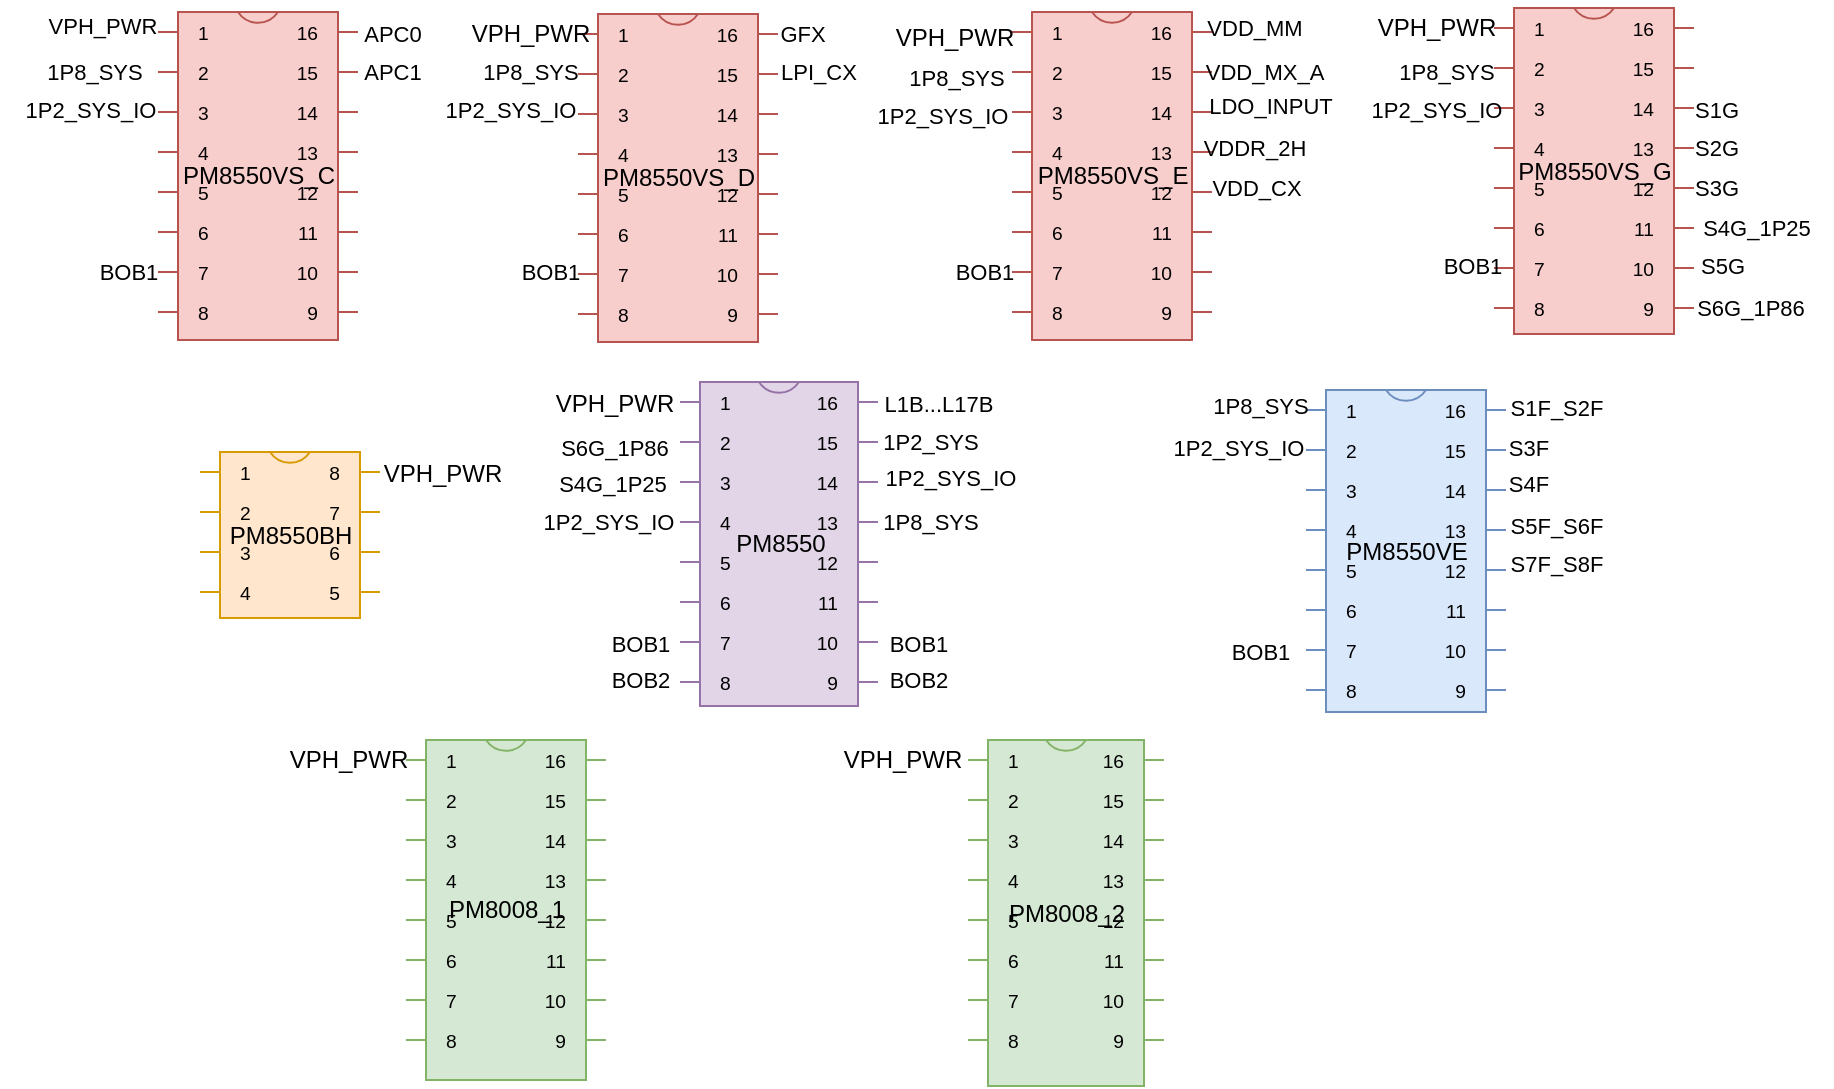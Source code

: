 <mxfile version="20.2.7" type="github">
  <diagram id="lNH8VF2VYUELGfLcSpF1" name="第 1 页">
    <mxGraphModel dx="1678" dy="364" grid="0" gridSize="10" guides="1" tooltips="1" connect="1" arrows="1" fold="1" page="1" pageScale="1" pageWidth="827" pageHeight="1169" math="0" shadow="0">
      <root>
        <mxCell id="0" />
        <mxCell id="1" parent="0" />
        <mxCell id="IuWSipLadqDdP7I2UX3N-17" value="PM8550" style="shadow=0;dashed=0;align=center;html=1;strokeWidth=1;shape=mxgraph.electrical.logic_gates.dual_inline_ic;labelNames=a,b,c,d,e,f,g,h,i,j,k,l,m,n,o,p,q,r,s,t;fillColor=#e1d5e7;strokeColor=#9673a6;" parent="1" vertex="1">
          <mxGeometry x="308" y="259" width="99" height="162" as="geometry" />
        </mxCell>
        <mxCell id="IuWSipLadqDdP7I2UX3N-18" value="PM8550VS_C" style="shadow=0;dashed=0;align=center;html=1;strokeWidth=1;shape=mxgraph.electrical.logic_gates.dual_inline_ic;labelNames=a,b,c,d,e,f,g,h,i,j,k,l,m,n,o,p,q,r,s,t;fillColor=#f8cecc;strokeColor=#b85450;" parent="1" vertex="1">
          <mxGeometry x="47" y="74" width="100" height="164" as="geometry" />
        </mxCell>
        <mxCell id="IuWSipLadqDdP7I2UX3N-19" value="PM8550VS_D" style="shadow=0;dashed=0;align=center;html=1;strokeWidth=1;shape=mxgraph.electrical.logic_gates.dual_inline_ic;labelNames=a,b,c,d,e,f,g,h,i,j,k,l,m,n,o,p,q,r,s,t;fillColor=#f8cecc;strokeColor=#b85450;" parent="1" vertex="1">
          <mxGeometry x="257" y="75" width="100" height="164" as="geometry" />
        </mxCell>
        <mxCell id="IuWSipLadqDdP7I2UX3N-20" value="PM8550VS_E" style="shadow=0;dashed=0;align=center;html=1;strokeWidth=1;shape=mxgraph.electrical.logic_gates.dual_inline_ic;labelNames=a,b,c,d,e,f,g,h,i,j,k,l,m,n,o,p,q,r,s,t;fillColor=#f8cecc;strokeColor=#b85450;" parent="1" vertex="1">
          <mxGeometry x="474" y="74" width="100" height="164" as="geometry" />
        </mxCell>
        <mxCell id="IuWSipLadqDdP7I2UX3N-21" value="PM8550VS_G" style="shadow=0;dashed=0;align=center;html=1;strokeWidth=1;shape=mxgraph.electrical.logic_gates.dual_inline_ic;labelNames=a,b,c,d,e,f,g,h,i,j,k,l,m,n,o,p,q,r,s,t;fillColor=#f8cecc;strokeColor=#b85450;" parent="1" vertex="1">
          <mxGeometry x="715" y="72" width="100" height="163" as="geometry" />
        </mxCell>
        <mxCell id="IuWSipLadqDdP7I2UX3N-22" value="PM8550VE" style="shadow=0;dashed=0;align=center;html=1;strokeWidth=1;shape=mxgraph.electrical.logic_gates.dual_inline_ic;labelNames=a,b,c,d,e,f,g,h,i,j,k,l,m,n,o,p,q,r,s,t;fillColor=#dae8fc;strokeColor=#6c8ebf;" parent="1" vertex="1">
          <mxGeometry x="621" y="263" width="100" height="161" as="geometry" />
        </mxCell>
        <mxCell id="IuWSipLadqDdP7I2UX3N-24" value="PM8008_1" style="shadow=0;dashed=0;align=center;html=1;strokeWidth=1;shape=mxgraph.electrical.logic_gates.dual_inline_ic;labelNames=a,b,c,d,e,f,g,h,i,j,k,l,m,n,o,p,q,r,s,t;fillColor=#d5e8d4;strokeColor=#82b366;" parent="1" vertex="1">
          <mxGeometry x="171" y="438" width="100" height="170" as="geometry" />
        </mxCell>
        <mxCell id="IuWSipLadqDdP7I2UX3N-25" value="&lt;div&gt;PM8008_2&lt;/div&gt;" style="shadow=0;dashed=0;align=center;html=1;strokeWidth=1;shape=mxgraph.electrical.logic_gates.dual_inline_ic;labelNames=a,b,c,d,e,f,g,h,i,j,k,l,m,n,o,p,q,r,s,t;points=[[0,0.05,0,0,0],[0,0.15,0,0,0],[0,0.25,0,0,0],[0,0.35,0,0,0],[0,0.45,0,0,0],[0,0.55,0,0,0],[0,0.65,0,0,0],[0,0.75,0,0,0],[0,0.85,0,0,0],[0,0.95,0,0,0],[1,0.05,0,0,0],[1,0.15,0,0,0],[1,0.25,0,0,0],[1,0.35,0,0,0],[1,0.45,0,0,0],[1,0.55,0,0,0],[1,0.65,0,0,0],[1,0.75,0,0,0],[1,0.85,0,0,0],[1,0.95,0,0,0]];fillColor=#d5e8d4;strokeColor=#82b366;" parent="1" vertex="1">
          <mxGeometry x="452" y="438" width="98" height="173" as="geometry" />
        </mxCell>
        <mxCell id="IuWSipLadqDdP7I2UX3N-26" value="PM8550BH" style="shadow=0;dashed=0;align=center;html=1;strokeWidth=1;shape=mxgraph.electrical.logic_gates.dual_inline_ic;labelNames=a,b,c,d,e,f,g,h,i,j,k,l,m,n,o,p,q,r,s,t;fillColor=#ffe6cc;strokeColor=#d79b00;" parent="1" vertex="1">
          <mxGeometry x="68" y="294" width="90" height="83" as="geometry" />
        </mxCell>
        <mxCell id="Wssg3fx-5MGtDCwM9fgm-13" value="&lt;font style=&quot;font-size: 11px;&quot;&gt;VPH_PWR&lt;/font&gt;" style="text;html=1;align=center;verticalAlign=middle;resizable=0;points=[];autosize=1;strokeColor=none;fillColor=none;" vertex="1" parent="1">
          <mxGeometry x="-20" y="68" width="77" height="26" as="geometry" />
        </mxCell>
        <mxCell id="Wssg3fx-5MGtDCwM9fgm-14" value="VPH_PWR" style="text;html=1;align=center;verticalAlign=middle;resizable=0;points=[];autosize=1;strokeColor=none;fillColor=none;" vertex="1" parent="1">
          <mxGeometry x="150" y="292" width="77" height="26" as="geometry" />
        </mxCell>
        <mxCell id="Wssg3fx-5MGtDCwM9fgm-15" value="VPH_PWR" style="text;html=1;align=center;verticalAlign=middle;resizable=0;points=[];autosize=1;strokeColor=none;fillColor=none;" vertex="1" parent="1">
          <mxGeometry x="236" y="257" width="77" height="26" as="geometry" />
        </mxCell>
        <mxCell id="Wssg3fx-5MGtDCwM9fgm-16" value="VPH_PWR" style="text;html=1;align=center;verticalAlign=middle;resizable=0;points=[];autosize=1;strokeColor=none;fillColor=none;" vertex="1" parent="1">
          <mxGeometry x="194" y="72" width="77" height="26" as="geometry" />
        </mxCell>
        <mxCell id="Wssg3fx-5MGtDCwM9fgm-17" value="VPH_PWR" style="text;html=1;align=center;verticalAlign=middle;resizable=0;points=[];autosize=1;strokeColor=none;fillColor=none;" vertex="1" parent="1">
          <mxGeometry x="406" y="74" width="77" height="26" as="geometry" />
        </mxCell>
        <mxCell id="Wssg3fx-5MGtDCwM9fgm-18" value="VPH_PWR" style="text;html=1;align=center;verticalAlign=middle;resizable=0;points=[];autosize=1;strokeColor=none;fillColor=none;" vertex="1" parent="1">
          <mxGeometry x="647.5" y="69" width="77" height="26" as="geometry" />
        </mxCell>
        <mxCell id="Wssg3fx-5MGtDCwM9fgm-19" value="VPH_PWR" style="text;html=1;align=center;verticalAlign=middle;resizable=0;points=[];autosize=1;strokeColor=none;fillColor=none;" vertex="1" parent="1">
          <mxGeometry x="103" y="435" width="77" height="26" as="geometry" />
        </mxCell>
        <mxCell id="Wssg3fx-5MGtDCwM9fgm-20" value="VPH_PWR" style="text;html=1;align=center;verticalAlign=middle;resizable=0;points=[];autosize=1;strokeColor=none;fillColor=none;" vertex="1" parent="1">
          <mxGeometry x="380" y="435" width="77" height="26" as="geometry" />
        </mxCell>
        <mxCell id="Wssg3fx-5MGtDCwM9fgm-21" value="S6G_1P86" style="text;html=1;align=center;verticalAlign=middle;resizable=0;points=[];autosize=1;strokeColor=none;fillColor=none;fontSize=11;" vertex="1" parent="1">
          <mxGeometry x="805" y="209" width="76" height="26" as="geometry" />
        </mxCell>
        <mxCell id="Wssg3fx-5MGtDCwM9fgm-22" value="S6G_1P86" style="text;html=1;align=center;verticalAlign=middle;resizable=0;points=[];autosize=1;strokeColor=none;fillColor=none;fontSize=11;" vertex="1" parent="1">
          <mxGeometry x="236.5" y="279" width="76" height="26" as="geometry" />
        </mxCell>
        <mxCell id="Wssg3fx-5MGtDCwM9fgm-23" value="BOB1" style="text;html=1;align=center;verticalAlign=middle;resizable=0;points=[];autosize=1;strokeColor=none;fillColor=none;fontSize=11;" vertex="1" parent="1">
          <mxGeometry x="402" y="377" width="50" height="26" as="geometry" />
        </mxCell>
        <mxCell id="Wssg3fx-5MGtDCwM9fgm-24" value="BOB2" style="text;html=1;align=center;verticalAlign=middle;resizable=0;points=[];autosize=1;strokeColor=none;fillColor=none;fontSize=11;" vertex="1" parent="1">
          <mxGeometry x="402" y="395" width="50" height="26" as="geometry" />
        </mxCell>
        <mxCell id="Wssg3fx-5MGtDCwM9fgm-25" value="BOB1" style="text;html=1;align=center;verticalAlign=middle;resizable=0;points=[];autosize=1;strokeColor=none;fillColor=none;fontSize=11;" vertex="1" parent="1">
          <mxGeometry x="263" y="377" width="50" height="26" as="geometry" />
        </mxCell>
        <mxCell id="Wssg3fx-5MGtDCwM9fgm-26" value="BOB2" style="text;html=1;align=center;verticalAlign=middle;resizable=0;points=[];autosize=1;strokeColor=none;fillColor=none;fontSize=11;" vertex="1" parent="1">
          <mxGeometry x="263" y="395" width="50" height="26" as="geometry" />
        </mxCell>
        <mxCell id="Wssg3fx-5MGtDCwM9fgm-27" value="S4G_1P25" style="text;html=1;align=center;verticalAlign=middle;resizable=0;points=[];autosize=1;strokeColor=none;fillColor=none;fontSize=11;" vertex="1" parent="1">
          <mxGeometry x="236" y="297" width="76" height="26" as="geometry" />
        </mxCell>
        <mxCell id="Wssg3fx-5MGtDCwM9fgm-28" value="S4G_1P25" style="text;html=1;align=center;verticalAlign=middle;resizable=0;points=[];autosize=1;strokeColor=none;fillColor=none;fontSize=11;" vertex="1" parent="1">
          <mxGeometry x="808" y="169" width="76" height="26" as="geometry" />
        </mxCell>
        <mxCell id="Wssg3fx-5MGtDCwM9fgm-29" value="L1B...L17B" style="text;html=1;align=center;verticalAlign=middle;resizable=0;points=[];autosize=1;strokeColor=none;fillColor=none;fontSize=11;" vertex="1" parent="1">
          <mxGeometry x="398" y="257" width="77" height="26" as="geometry" />
        </mxCell>
        <mxCell id="Wssg3fx-5MGtDCwM9fgm-30" value="1P2_SYS" style="text;html=1;align=center;verticalAlign=middle;resizable=0;points=[];autosize=1;strokeColor=none;fillColor=none;fontSize=11;" vertex="1" parent="1">
          <mxGeometry x="398" y="276" width="70" height="26" as="geometry" />
        </mxCell>
        <mxCell id="Wssg3fx-5MGtDCwM9fgm-31" value="1P2_SYS_IO" style="text;html=1;align=center;verticalAlign=middle;resizable=0;points=[];autosize=1;strokeColor=none;fillColor=none;fontSize=11;" vertex="1" parent="1">
          <mxGeometry x="398" y="294" width="89" height="26" as="geometry" />
        </mxCell>
        <mxCell id="Wssg3fx-5MGtDCwM9fgm-32" value="1P8_SYS" style="text;html=1;align=center;verticalAlign=middle;resizable=0;points=[];autosize=1;strokeColor=none;fillColor=none;fontSize=11;" vertex="1" parent="1">
          <mxGeometry x="398" y="316" width="70" height="26" as="geometry" />
        </mxCell>
        <mxCell id="Wssg3fx-5MGtDCwM9fgm-33" value="1P2_SYS_IO" style="text;html=1;align=center;verticalAlign=middle;resizable=0;points=[];autosize=1;strokeColor=none;fillColor=none;fontSize=11;" vertex="1" parent="1">
          <mxGeometry x="227" y="316" width="89" height="26" as="geometry" />
        </mxCell>
        <mxCell id="Wssg3fx-5MGtDCwM9fgm-34" value="1P8_SYS" style="text;html=1;align=center;verticalAlign=middle;resizable=0;points=[];autosize=1;strokeColor=none;fillColor=none;fontSize=11;" vertex="1" parent="1">
          <mxGeometry x="-20" y="91" width="70" height="26" as="geometry" />
        </mxCell>
        <mxCell id="Wssg3fx-5MGtDCwM9fgm-35" value="1P2_SYS_IO" style="text;html=1;align=center;verticalAlign=middle;resizable=0;points=[];autosize=1;strokeColor=none;fillColor=none;fontSize=11;" vertex="1" parent="1">
          <mxGeometry x="-32" y="110" width="89" height="26" as="geometry" />
        </mxCell>
        <mxCell id="Wssg3fx-5MGtDCwM9fgm-36" value="BOB1" style="text;html=1;align=center;verticalAlign=middle;resizable=0;points=[];autosize=1;strokeColor=none;fillColor=none;fontSize=11;" vertex="1" parent="1">
          <mxGeometry x="7" y="191" width="50" height="26" as="geometry" />
        </mxCell>
        <mxCell id="Wssg3fx-5MGtDCwM9fgm-37" value="APC0" style="text;html=1;align=center;verticalAlign=middle;resizable=0;points=[];autosize=1;strokeColor=none;fillColor=none;fontSize=11;" vertex="1" parent="1">
          <mxGeometry x="139" y="72" width="49" height="26" as="geometry" />
        </mxCell>
        <mxCell id="Wssg3fx-5MGtDCwM9fgm-38" value="APC1" style="text;html=1;align=center;verticalAlign=middle;resizable=0;points=[];autosize=1;strokeColor=none;fillColor=none;fontSize=11;" vertex="1" parent="1">
          <mxGeometry x="139" y="91" width="49" height="26" as="geometry" />
        </mxCell>
        <mxCell id="Wssg3fx-5MGtDCwM9fgm-39" value="1P8_SYS" style="text;html=1;align=center;verticalAlign=middle;resizable=0;points=[];autosize=1;strokeColor=none;fillColor=none;fontSize=11;" vertex="1" parent="1">
          <mxGeometry x="197.5" y="91" width="70" height="26" as="geometry" />
        </mxCell>
        <mxCell id="Wssg3fx-5MGtDCwM9fgm-40" value="1P8_SYS" style="text;html=1;align=center;verticalAlign=middle;resizable=0;points=[];autosize=1;strokeColor=none;fillColor=none;fontSize=11;" vertex="1" parent="1">
          <mxGeometry x="411" y="94" width="70" height="26" as="geometry" />
        </mxCell>
        <mxCell id="Wssg3fx-5MGtDCwM9fgm-41" value="1P8_SYS" style="text;html=1;align=center;verticalAlign=middle;resizable=0;points=[];autosize=1;strokeColor=none;fillColor=none;fontSize=11;" vertex="1" parent="1">
          <mxGeometry x="656" y="91" width="70" height="26" as="geometry" />
        </mxCell>
        <mxCell id="Wssg3fx-5MGtDCwM9fgm-42" value="1P2_SYS_IO" style="text;html=1;align=center;verticalAlign=middle;resizable=0;points=[];autosize=1;strokeColor=none;fillColor=none;fontSize=11;" vertex="1" parent="1">
          <mxGeometry x="178.5" y="110" width="89" height="26" as="geometry" />
        </mxCell>
        <mxCell id="Wssg3fx-5MGtDCwM9fgm-43" value="1P2_SYS_IO" style="text;html=1;align=center;verticalAlign=middle;resizable=0;points=[];autosize=1;strokeColor=none;fillColor=none;fontSize=11;" vertex="1" parent="1">
          <mxGeometry x="394" y="113" width="89" height="26" as="geometry" />
        </mxCell>
        <mxCell id="Wssg3fx-5MGtDCwM9fgm-44" value="1P2_SYS_IO" style="text;html=1;align=center;verticalAlign=middle;resizable=0;points=[];autosize=1;strokeColor=none;fillColor=none;fontSize=11;" vertex="1" parent="1">
          <mxGeometry x="641.5" y="110" width="89" height="26" as="geometry" />
        </mxCell>
        <mxCell id="Wssg3fx-5MGtDCwM9fgm-45" value="BOB1" style="text;html=1;align=center;verticalAlign=middle;resizable=0;points=[];autosize=1;strokeColor=none;fillColor=none;fontSize=11;" vertex="1" parent="1">
          <mxGeometry x="217.5" y="191" width="50" height="26" as="geometry" />
        </mxCell>
        <mxCell id="Wssg3fx-5MGtDCwM9fgm-46" value="BOB1" style="text;html=1;align=center;verticalAlign=middle;resizable=0;points=[];autosize=1;strokeColor=none;fillColor=none;fontSize=11;" vertex="1" parent="1">
          <mxGeometry x="435" y="191" width="50" height="26" as="geometry" />
        </mxCell>
        <mxCell id="Wssg3fx-5MGtDCwM9fgm-47" value="BOB1" style="text;html=1;align=center;verticalAlign=middle;resizable=0;points=[];autosize=1;strokeColor=none;fillColor=none;fontSize=11;" vertex="1" parent="1">
          <mxGeometry x="679" y="188" width="50" height="26" as="geometry" />
        </mxCell>
        <mxCell id="Wssg3fx-5MGtDCwM9fgm-48" value="GFX" style="text;html=1;align=center;verticalAlign=middle;resizable=0;points=[];autosize=1;strokeColor=none;fillColor=none;fontSize=11;" vertex="1" parent="1">
          <mxGeometry x="347" y="72" width="43" height="26" as="geometry" />
        </mxCell>
        <mxCell id="Wssg3fx-5MGtDCwM9fgm-49" value="LPI_CX" style="text;html=1;align=center;verticalAlign=middle;resizable=0;points=[];autosize=1;strokeColor=none;fillColor=none;fontSize=11;" vertex="1" parent="1">
          <mxGeometry x="347" y="91" width="60" height="26" as="geometry" />
        </mxCell>
        <mxCell id="Wssg3fx-5MGtDCwM9fgm-50" value="VDD_MM" style="text;html=1;align=center;verticalAlign=middle;resizable=0;points=[];autosize=1;strokeColor=none;fillColor=none;fontSize=11;" vertex="1" parent="1">
          <mxGeometry x="559.5" y="69" width="70" height="26" as="geometry" />
        </mxCell>
        <mxCell id="Wssg3fx-5MGtDCwM9fgm-51" value="VDD_MX_A" style="text;html=1;align=center;verticalAlign=middle;resizable=0;points=[];autosize=1;strokeColor=none;fillColor=none;fontSize=11;" vertex="1" parent="1">
          <mxGeometry x="558.5" y="91" width="83" height="26" as="geometry" />
        </mxCell>
        <mxCell id="Wssg3fx-5MGtDCwM9fgm-52" value="LDO_INPUT" style="text;html=1;align=center;verticalAlign=middle;resizable=0;points=[];autosize=1;strokeColor=none;fillColor=none;fontSize=11;" vertex="1" parent="1">
          <mxGeometry x="560.5" y="108" width="85" height="26" as="geometry" />
        </mxCell>
        <mxCell id="Wssg3fx-5MGtDCwM9fgm-53" value="VDDR_2H" style="text;html=1;align=center;verticalAlign=middle;resizable=0;points=[];autosize=1;strokeColor=none;fillColor=none;fontSize=11;" vertex="1" parent="1">
          <mxGeometry x="557.5" y="129" width="74" height="26" as="geometry" />
        </mxCell>
        <mxCell id="Wssg3fx-5MGtDCwM9fgm-54" value="VDD_CX" style="text;html=1;align=center;verticalAlign=middle;resizable=0;points=[];autosize=1;strokeColor=none;fillColor=none;fontSize=11;" vertex="1" parent="1">
          <mxGeometry x="562.5" y="149" width="67" height="26" as="geometry" />
        </mxCell>
        <mxCell id="Wssg3fx-5MGtDCwM9fgm-55" value="S3G" style="text;html=1;align=center;verticalAlign=middle;resizable=0;points=[];autosize=1;strokeColor=none;fillColor=none;fontSize=11;" vertex="1" parent="1">
          <mxGeometry x="805" y="149" width="42" height="26" as="geometry" />
        </mxCell>
        <mxCell id="Wssg3fx-5MGtDCwM9fgm-56" value="S2G" style="text;html=1;align=center;verticalAlign=middle;resizable=0;points=[];autosize=1;strokeColor=none;fillColor=none;fontSize=11;" vertex="1" parent="1">
          <mxGeometry x="805" y="129" width="42" height="26" as="geometry" />
        </mxCell>
        <mxCell id="Wssg3fx-5MGtDCwM9fgm-57" value="S1G" style="text;html=1;align=center;verticalAlign=middle;resizable=0;points=[];autosize=1;strokeColor=none;fillColor=none;fontSize=11;" vertex="1" parent="1">
          <mxGeometry x="805" y="110" width="42" height="26" as="geometry" />
        </mxCell>
        <mxCell id="Wssg3fx-5MGtDCwM9fgm-58" value="S5G" style="text;html=1;align=center;verticalAlign=middle;resizable=0;points=[];autosize=1;strokeColor=none;fillColor=none;fontSize=11;" vertex="1" parent="1">
          <mxGeometry x="808" y="188" width="42" height="26" as="geometry" />
        </mxCell>
        <mxCell id="Wssg3fx-5MGtDCwM9fgm-59" value="1P8_SYS" style="text;html=1;align=center;verticalAlign=middle;resizable=0;points=[];autosize=1;strokeColor=none;fillColor=none;fontSize=11;" vertex="1" parent="1">
          <mxGeometry x="563" y="258" width="70" height="26" as="geometry" />
        </mxCell>
        <mxCell id="Wssg3fx-5MGtDCwM9fgm-60" value="1P2_SYS_IO" style="text;html=1;align=center;verticalAlign=middle;resizable=0;points=[];autosize=1;strokeColor=none;fillColor=none;fontSize=11;" vertex="1" parent="1">
          <mxGeometry x="542.5" y="279" width="89" height="26" as="geometry" />
        </mxCell>
        <mxCell id="Wssg3fx-5MGtDCwM9fgm-61" value="BOB1" style="text;html=1;align=center;verticalAlign=middle;resizable=0;points=[];autosize=1;strokeColor=none;fillColor=none;fontSize=11;" vertex="1" parent="1">
          <mxGeometry x="573" y="381" width="50" height="26" as="geometry" />
        </mxCell>
        <mxCell id="Wssg3fx-5MGtDCwM9fgm-62" value="S1F_S2F" style="text;html=1;align=center;verticalAlign=middle;resizable=0;points=[];autosize=1;strokeColor=none;fillColor=none;fontSize=11;" vertex="1" parent="1">
          <mxGeometry x="712" y="259" width="68" height="26" as="geometry" />
        </mxCell>
        <mxCell id="Wssg3fx-5MGtDCwM9fgm-63" value="S3F" style="text;html=1;align=center;verticalAlign=middle;resizable=0;points=[];autosize=1;strokeColor=none;fillColor=none;fontSize=11;" vertex="1" parent="1">
          <mxGeometry x="712" y="279" width="40" height="26" as="geometry" />
        </mxCell>
        <mxCell id="Wssg3fx-5MGtDCwM9fgm-64" value="S4F" style="text;html=1;align=center;verticalAlign=middle;resizable=0;points=[];autosize=1;strokeColor=none;fillColor=none;fontSize=11;" vertex="1" parent="1">
          <mxGeometry x="712" y="297" width="40" height="26" as="geometry" />
        </mxCell>
        <mxCell id="Wssg3fx-5MGtDCwM9fgm-65" value="S5F_S6F" style="text;html=1;align=center;verticalAlign=middle;resizable=0;points=[];autosize=1;strokeColor=none;fillColor=none;fontSize=11;" vertex="1" parent="1">
          <mxGeometry x="712" y="318" width="68" height="26" as="geometry" />
        </mxCell>
        <mxCell id="Wssg3fx-5MGtDCwM9fgm-66" value="S7F_S8F" style="text;html=1;align=center;verticalAlign=middle;resizable=0;points=[];autosize=1;strokeColor=none;fillColor=none;fontSize=11;" vertex="1" parent="1">
          <mxGeometry x="712" y="337" width="68" height="26" as="geometry" />
        </mxCell>
      </root>
    </mxGraphModel>
  </diagram>
</mxfile>
